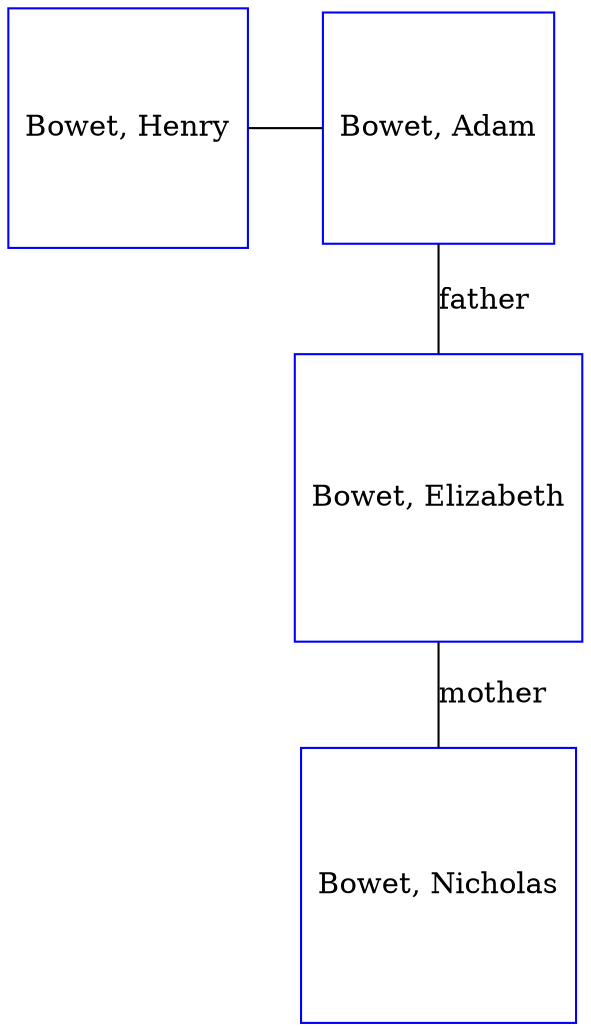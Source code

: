 digraph D {
    edge [dir=none];    node [shape=box];    "021529"   [label="Bowet, Elizabeth", shape=box, regular=1, color="blue"] ;
"020716"   [label="Bowet, Nicholas", shape=box, regular=1, color="blue"] ;
"016543"   [label="Bowet, Henry", shape=box, regular=1, color="blue"] ;
"021530"   [label="Bowet, Adam", shape=box, regular=1, color="blue"] ;
{rank=same; 016543->021530};
021530->021529 [label="father",arrowsize=0.0]; 
021529->020716 [label="mother",arrowsize=0.0]; 
}